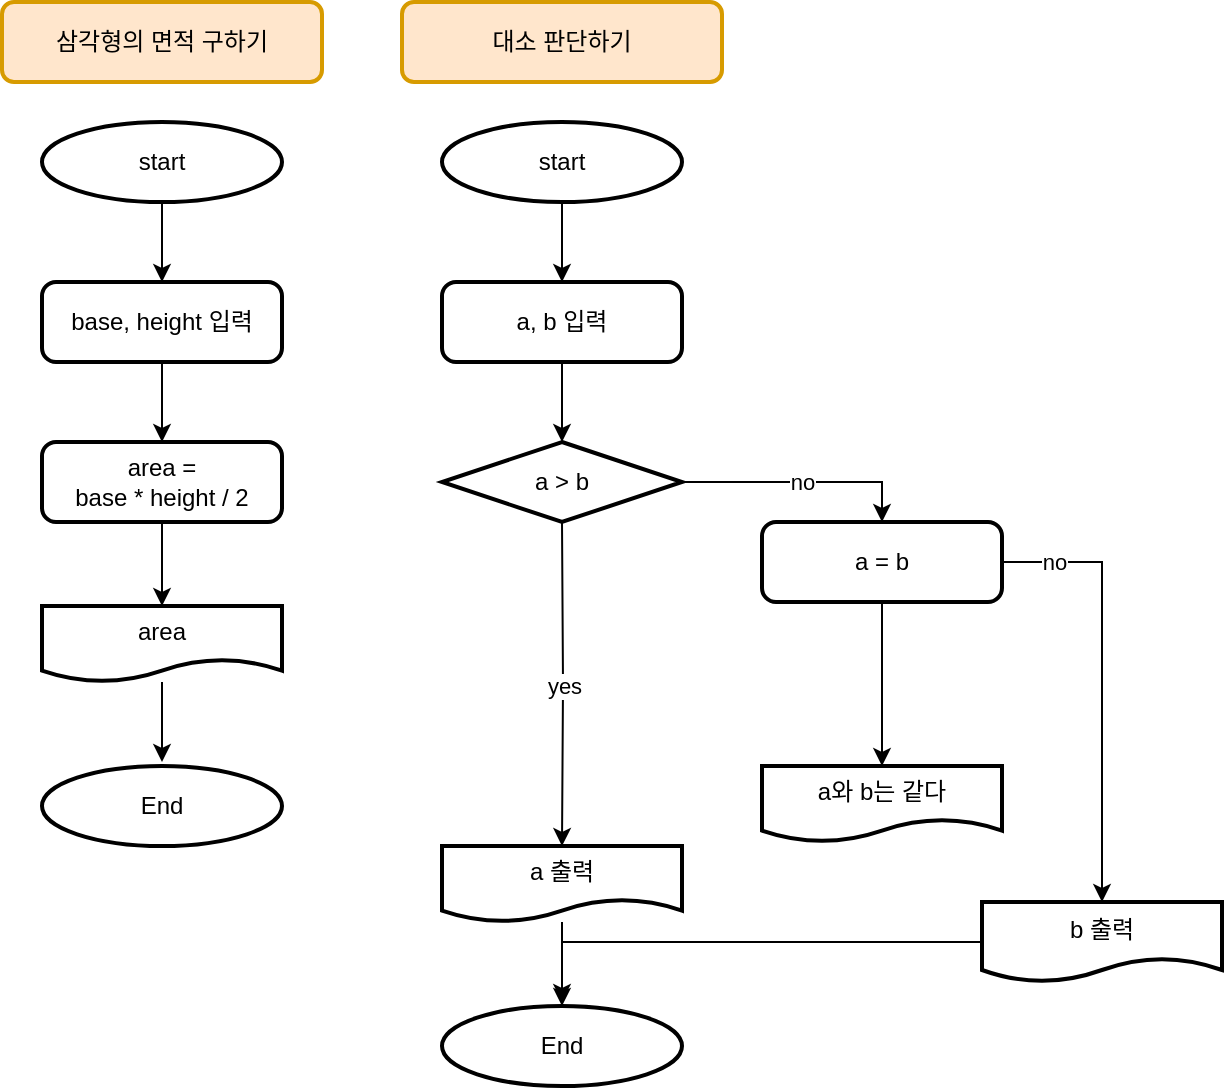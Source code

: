 <mxfile version="16.4.0" type="device"><diagram id="MWk5GqREkRc-O9nW23PH" name="페이지-1"><mxGraphModel dx="851" dy="865" grid="1" gridSize="10" guides="1" tooltips="1" connect="1" arrows="1" fold="1" page="1" pageScale="1" pageWidth="827" pageHeight="1169" math="0" shadow="0"><root><mxCell id="0"/><mxCell id="1" parent="0"/><mxCell id="8-hUciDopvdGyGBPKH2x-7" style="edgeStyle=orthogonalEdgeStyle;rounded=0;orthogonalLoop=1;jettySize=auto;html=1;exitX=0.5;exitY=1;exitDx=0;exitDy=0;exitPerimeter=0;entryX=0.5;entryY=0;entryDx=0;entryDy=0;" edge="1" parent="1" source="8-hUciDopvdGyGBPKH2x-2" target="8-hUciDopvdGyGBPKH2x-4"><mxGeometry relative="1" as="geometry"/></mxCell><mxCell id="8-hUciDopvdGyGBPKH2x-2" value="start" style="strokeWidth=2;html=1;shape=mxgraph.flowchart.start_2;whiteSpace=wrap;" vertex="1" parent="1"><mxGeometry x="40" y="80" width="120" height="40" as="geometry"/></mxCell><mxCell id="8-hUciDopvdGyGBPKH2x-3" value="End" style="strokeWidth=2;html=1;shape=mxgraph.flowchart.start_2;whiteSpace=wrap;" vertex="1" parent="1"><mxGeometry x="40" y="402" width="120" height="40" as="geometry"/></mxCell><mxCell id="8-hUciDopvdGyGBPKH2x-8" style="edgeStyle=orthogonalEdgeStyle;rounded=0;orthogonalLoop=1;jettySize=auto;html=1;exitX=0.5;exitY=1;exitDx=0;exitDy=0;entryX=0.5;entryY=0;entryDx=0;entryDy=0;" edge="1" parent="1" source="8-hUciDopvdGyGBPKH2x-4" target="8-hUciDopvdGyGBPKH2x-5"><mxGeometry relative="1" as="geometry"/></mxCell><mxCell id="8-hUciDopvdGyGBPKH2x-4" value="base, height 입력" style="rounded=1;whiteSpace=wrap;html=1;absoluteArcSize=1;arcSize=14;strokeWidth=2;" vertex="1" parent="1"><mxGeometry x="40" y="160" width="120" height="40" as="geometry"/></mxCell><mxCell id="8-hUciDopvdGyGBPKH2x-9" style="edgeStyle=orthogonalEdgeStyle;rounded=0;orthogonalLoop=1;jettySize=auto;html=1;exitX=0.5;exitY=1;exitDx=0;exitDy=0;entryX=0.5;entryY=0;entryDx=0;entryDy=0;" edge="1" parent="1" source="8-hUciDopvdGyGBPKH2x-5" target="8-hUciDopvdGyGBPKH2x-6"><mxGeometry relative="1" as="geometry"/></mxCell><mxCell id="8-hUciDopvdGyGBPKH2x-5" value="area = &lt;br&gt;base * height / 2" style="rounded=1;whiteSpace=wrap;html=1;absoluteArcSize=1;arcSize=14;strokeWidth=2;" vertex="1" parent="1"><mxGeometry x="40" y="240" width="120" height="40" as="geometry"/></mxCell><mxCell id="8-hUciDopvdGyGBPKH2x-10" style="edgeStyle=orthogonalEdgeStyle;rounded=0;orthogonalLoop=1;jettySize=auto;html=1;" edge="1" parent="1" source="8-hUciDopvdGyGBPKH2x-6"><mxGeometry relative="1" as="geometry"><mxPoint x="100" y="400" as="targetPoint"/></mxGeometry></mxCell><mxCell id="8-hUciDopvdGyGBPKH2x-6" value="area" style="shape=document;whiteSpace=wrap;html=1;boundedLbl=1;strokeWidth=2;" vertex="1" parent="1"><mxGeometry x="40" y="322" width="120" height="38" as="geometry"/></mxCell><mxCell id="8-hUciDopvdGyGBPKH2x-11" value="삼각형의 면적 구하기" style="rounded=1;whiteSpace=wrap;html=1;strokeWidth=2;fillColor=#ffe6cc;strokeColor=#d79b00;" vertex="1" parent="1"><mxGeometry x="20" y="20" width="160" height="40" as="geometry"/></mxCell><mxCell id="8-hUciDopvdGyGBPKH2x-12" style="edgeStyle=orthogonalEdgeStyle;rounded=0;orthogonalLoop=1;jettySize=auto;html=1;exitX=0.5;exitY=1;exitDx=0;exitDy=0;exitPerimeter=0;entryX=0.5;entryY=0;entryDx=0;entryDy=0;" edge="1" parent="1" source="8-hUciDopvdGyGBPKH2x-13" target="8-hUciDopvdGyGBPKH2x-16"><mxGeometry relative="1" as="geometry"/></mxCell><mxCell id="8-hUciDopvdGyGBPKH2x-13" value="start" style="strokeWidth=2;html=1;shape=mxgraph.flowchart.start_2;whiteSpace=wrap;" vertex="1" parent="1"><mxGeometry x="240" y="80" width="120" height="40" as="geometry"/></mxCell><mxCell id="8-hUciDopvdGyGBPKH2x-14" value="End" style="strokeWidth=2;html=1;shape=mxgraph.flowchart.start_2;whiteSpace=wrap;" vertex="1" parent="1"><mxGeometry x="240" y="522" width="120" height="40" as="geometry"/></mxCell><mxCell id="8-hUciDopvdGyGBPKH2x-15" style="edgeStyle=orthogonalEdgeStyle;rounded=0;orthogonalLoop=1;jettySize=auto;html=1;exitX=0.5;exitY=1;exitDx=0;exitDy=0;entryX=0.5;entryY=0;entryDx=0;entryDy=0;" edge="1" parent="1" source="8-hUciDopvdGyGBPKH2x-16"><mxGeometry relative="1" as="geometry"><mxPoint x="300" y="240" as="targetPoint"/></mxGeometry></mxCell><mxCell id="8-hUciDopvdGyGBPKH2x-16" value="a, b 입력" style="rounded=1;whiteSpace=wrap;html=1;absoluteArcSize=1;arcSize=14;strokeWidth=2;" vertex="1" parent="1"><mxGeometry x="240" y="160" width="120" height="40" as="geometry"/></mxCell><mxCell id="8-hUciDopvdGyGBPKH2x-17" value="yes" style="edgeStyle=orthogonalEdgeStyle;rounded=0;orthogonalLoop=1;jettySize=auto;html=1;exitX=0.5;exitY=1;exitDx=0;exitDy=0;entryX=0.5;entryY=0;entryDx=0;entryDy=0;" edge="1" parent="1" target="8-hUciDopvdGyGBPKH2x-20"><mxGeometry relative="1" as="geometry"><mxPoint x="300" y="280" as="sourcePoint"/></mxGeometry></mxCell><mxCell id="8-hUciDopvdGyGBPKH2x-19" style="edgeStyle=orthogonalEdgeStyle;rounded=0;orthogonalLoop=1;jettySize=auto;html=1;" edge="1" parent="1" source="8-hUciDopvdGyGBPKH2x-20"><mxGeometry relative="1" as="geometry"><mxPoint x="300" y="520" as="targetPoint"/></mxGeometry></mxCell><mxCell id="8-hUciDopvdGyGBPKH2x-20" value="a 출력" style="shape=document;whiteSpace=wrap;html=1;boundedLbl=1;strokeWidth=2;" vertex="1" parent="1"><mxGeometry x="240" y="442" width="120" height="38" as="geometry"/></mxCell><mxCell id="8-hUciDopvdGyGBPKH2x-21" value="대소 판단하기" style="rounded=1;whiteSpace=wrap;html=1;strokeWidth=2;fillColor=#ffe6cc;strokeColor=#d79b00;" vertex="1" parent="1"><mxGeometry x="220" y="20" width="160" height="40" as="geometry"/></mxCell><mxCell id="8-hUciDopvdGyGBPKH2x-24" value="no" style="edgeStyle=orthogonalEdgeStyle;rounded=0;orthogonalLoop=1;jettySize=auto;html=1;exitX=1;exitY=0.5;exitDx=0;exitDy=0;exitPerimeter=0;entryX=0.5;entryY=0;entryDx=0;entryDy=0;" edge="1" parent="1" source="8-hUciDopvdGyGBPKH2x-22" target="8-hUciDopvdGyGBPKH2x-23"><mxGeometry relative="1" as="geometry"/></mxCell><mxCell id="8-hUciDopvdGyGBPKH2x-22" value="a &amp;gt; b" style="strokeWidth=2;html=1;shape=mxgraph.flowchart.decision;whiteSpace=wrap;" vertex="1" parent="1"><mxGeometry x="240" y="240" width="120" height="40" as="geometry"/></mxCell><mxCell id="8-hUciDopvdGyGBPKH2x-26" style="edgeStyle=orthogonalEdgeStyle;rounded=0;orthogonalLoop=1;jettySize=auto;html=1;exitX=0.5;exitY=1;exitDx=0;exitDy=0;entryX=0.5;entryY=0;entryDx=0;entryDy=0;" edge="1" parent="1" source="8-hUciDopvdGyGBPKH2x-23" target="8-hUciDopvdGyGBPKH2x-25"><mxGeometry relative="1" as="geometry"/></mxCell><mxCell id="8-hUciDopvdGyGBPKH2x-27" value="no" style="edgeStyle=orthogonalEdgeStyle;rounded=0;orthogonalLoop=1;jettySize=auto;html=1;exitX=1;exitY=0.5;exitDx=0;exitDy=0;entryX=0.5;entryY=0;entryDx=0;entryDy=0;" edge="1" parent="1" source="8-hUciDopvdGyGBPKH2x-23" target="8-hUciDopvdGyGBPKH2x-28"><mxGeometry x="-0.769" relative="1" as="geometry"><mxPoint x="580" y="500" as="targetPoint"/><mxPoint as="offset"/></mxGeometry></mxCell><mxCell id="8-hUciDopvdGyGBPKH2x-23" value="a = b" style="rounded=1;whiteSpace=wrap;html=1;absoluteArcSize=1;arcSize=14;strokeWidth=2;" vertex="1" parent="1"><mxGeometry x="400" y="280" width="120" height="40" as="geometry"/></mxCell><mxCell id="8-hUciDopvdGyGBPKH2x-25" value="a와 b는 같다" style="shape=document;whiteSpace=wrap;html=1;boundedLbl=1;strokeWidth=2;" vertex="1" parent="1"><mxGeometry x="400" y="402" width="120" height="38" as="geometry"/></mxCell><mxCell id="8-hUciDopvdGyGBPKH2x-30" style="edgeStyle=orthogonalEdgeStyle;rounded=0;orthogonalLoop=1;jettySize=auto;html=1;entryX=0.5;entryY=0;entryDx=0;entryDy=0;entryPerimeter=0;" edge="1" parent="1" source="8-hUciDopvdGyGBPKH2x-28" target="8-hUciDopvdGyGBPKH2x-14"><mxGeometry relative="1" as="geometry"><Array as="points"><mxPoint x="300" y="490"/></Array></mxGeometry></mxCell><mxCell id="8-hUciDopvdGyGBPKH2x-28" value="b 출력" style="shape=document;whiteSpace=wrap;html=1;boundedLbl=1;strokeWidth=2;" vertex="1" parent="1"><mxGeometry x="510" y="470" width="120" height="40" as="geometry"/></mxCell></root></mxGraphModel></diagram></mxfile>